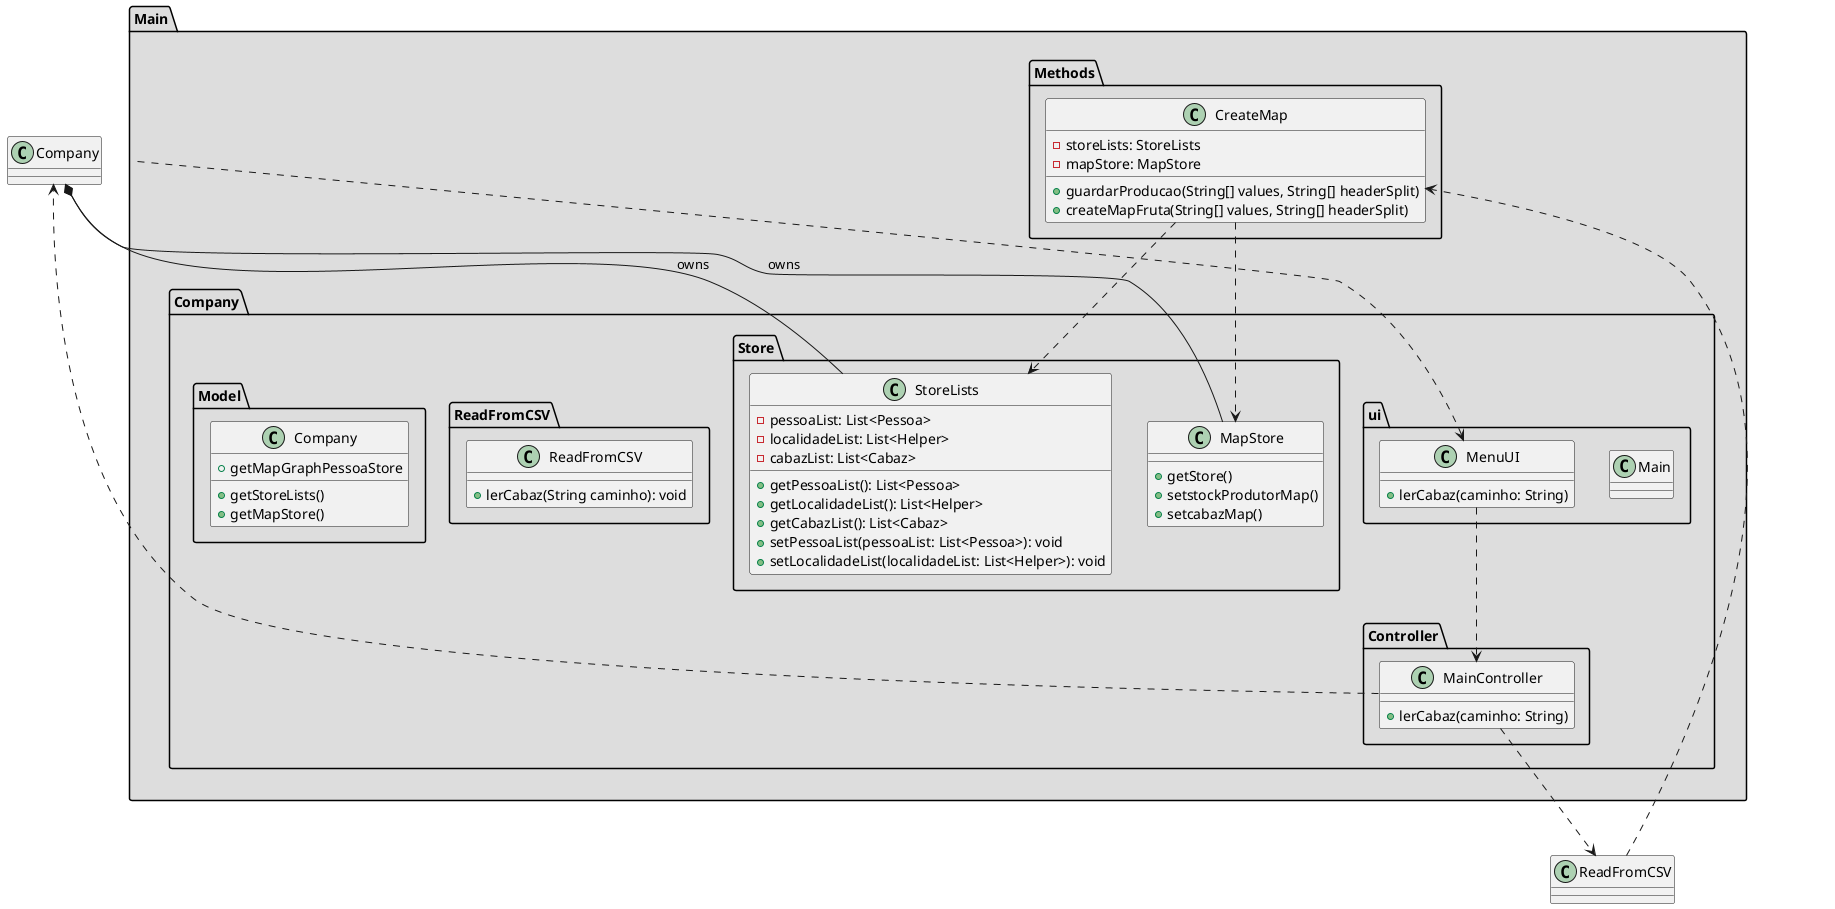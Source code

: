 @startuml
package Main <<Folder>>#DDDDDD {
package Company <<Folder>>#DDDDDD {
package ui <<Folder>>#DDDDDD {
class Main
class MenuUI {
+lerCabaz(caminho: String)
    }
}

package Controller <<Folder>>#DDDDDD {
class MainController {
+lerCabaz(caminho: String)
}
}

package Store <<Folder>>#DDDDDD {
class StoreLists {
  -pessoaList: List<Pessoa>
  -localidadeList: List<Helper>
  -cabazList: List<Cabaz>
  +getPessoaList(): List<Pessoa>
  +getLocalidadeList(): List<Helper>
  +getCabazList(): List<Cabaz>
  +setPessoaList(pessoaList: List<Pessoa>): void
  +setLocalidadeList(localidadeList: List<Helper>): void
}

class MapStore {
 +getStore()
 +setstockProdutorMap()
 +setcabazMap()
}
}
package ReadFromCSV <<Folder>>#DDDDDD {
class ReadFromCSV {
+lerCabaz(String caminho): void
}
}



package Model <<Folder>>#DDDDDD {
class Company {
+getStoreLists()
+getMapGraphPessoaStore
+getMapStore()
}

}
}

package Methods <<Folder>>#DDDDDD {
class CreateMap {
-storeLists: StoreLists
-mapStore: MapStore
+guardarProducao(String[] values, String[] headerSplit)
+createMapFruta(String[] values, String[] headerSplit)
}




}

}
Main ..> MenuUI
MenuUI ..> MainController
Company *-- StoreLists : owns
Company *-- MapStore : owns

MainController ..> Company
MainController ..> ReadFromCSV
ReadFromCSV ..> CreateMap

CreateMap ..> StoreLists
CreateMap ..> MapStore




@enduml

